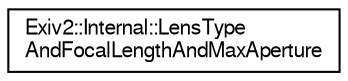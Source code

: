 digraph "Graphical Class Hierarchy"
{
  edge [fontname="FreeSans",fontsize="10",labelfontname="FreeSans",labelfontsize="10"];
  node [fontname="FreeSans",fontsize="10",shape=record];
  rankdir="LR";
  Node1 [label="Exiv2::Internal::LensType\lAndFocalLengthAndMaxAperture",height=0.2,width=0.4,color="black", fillcolor="white", style="filled",URL="$structExiv2_1_1Internal_1_1LensTypeAndFocalLengthAndMaxAperture.html",tooltip="Helper structure. "];
}
